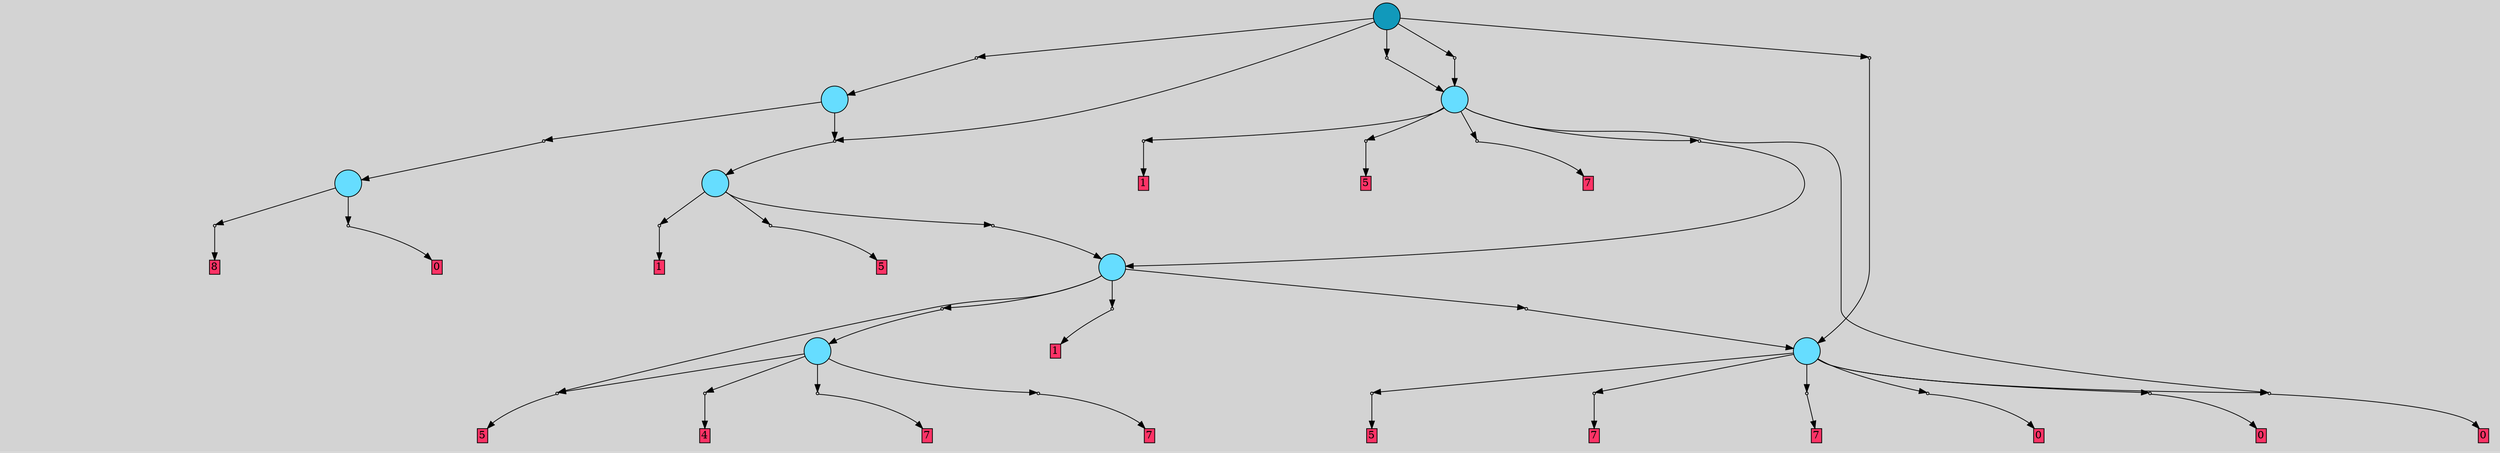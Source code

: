 // File exported with GEGELATI v1.3.1
// On the 2024-04-12 16:08:38
// With the File::TPGGraphDotExporter
digraph{
	graph[pad = "0.212, 0.055" bgcolor = lightgray]
	node[shape=circle style = filled label = ""]
		T0 [fillcolor="#66ddff"]
		T1 [fillcolor="#66ddff"]
		T2 [fillcolor="#66ddff"]
		T3 [fillcolor="#66ddff"]
		T4 [fillcolor="#66ddff"]
		T5 [fillcolor="#66ddff"]
		T6 [fillcolor="#66ddff"]
		T7 [fillcolor="#1199bb"]
		P0 [fillcolor="#cccccc" shape=point] //
		I0 [shape=box style=invis label="8|0&0|5#1|5#4|7#2|5#4|1#1|6&#92;n"]
		P0 -> I0[style=invis]
		A0 [fillcolor="#ff3366" shape=box margin=0.03 width=0 height=0 label="8"]
		T0 -> P0 -> A0
		P1 [fillcolor="#cccccc" shape=point] //
		I1 [shape=box style=invis label="6|0&3|0#0|7#0|1#1|6#1|6#0|6&#92;n"]
		P1 -> I1[style=invis]
		A1 [fillcolor="#ff3366" shape=box margin=0.03 width=0 height=0 label="0"]
		T0 -> P1 -> A1
		P2 [fillcolor="#cccccc" shape=point] //
		I2 [shape=box style=invis label="6|0&3|2#4|6#4|3#0|4#3|4#3|5&#92;n"]
		P2 -> I2[style=invis]
		A2 [fillcolor="#ff3366" shape=box margin=0.03 width=0 height=0 label="5"]
		T1 -> P2 -> A2
		P3 [fillcolor="#cccccc" shape=point] //
		I3 [shape=box style=invis label="3|0&3|1#2|0#2|3#2|3#4|1#4|3&#92;n"]
		P3 -> I3[style=invis]
		A3 [fillcolor="#ff3366" shape=box margin=0.03 width=0 height=0 label="7"]
		T1 -> P3 -> A3
		P4 [fillcolor="#cccccc" shape=point] //
		I4 [shape=box style=invis label="4|0&1|7#4|0#0|5#0|2#1|3#0|7&#92;n"]
		P4 -> I4[style=invis]
		A4 [fillcolor="#ff3366" shape=box margin=0.03 width=0 height=0 label="4"]
		T1 -> P4 -> A4
		P5 [fillcolor="#cccccc" shape=point] //
		I5 [shape=box style=invis label="2|0&3|1#2|5#4|4#0|6#3|7#0|6&#92;n"]
		P5 -> I5[style=invis]
		A5 [fillcolor="#ff3366" shape=box margin=0.03 width=0 height=0 label="7"]
		T1 -> P5 -> A5
		P6 [fillcolor="#cccccc" shape=point] //
		I6 [shape=box style=invis label="4|1&1|7#2|4#2|0#1|2#4|5#4|3&#92;n0|0&0|1#1|7#3|5#0|2#1|0#3|7&#92;n"]
		P6 -> I6[style=invis]
		A6 [fillcolor="#ff3366" shape=box margin=0.03 width=0 height=0 label="0"]
		T2 -> P6 -> A6
		P7 [fillcolor="#cccccc" shape=point] //
		I7 [shape=box style=invis label="2|0&3|1#2|5#4|4#0|6#3|7#0|6&#92;n"]
		P7 -> I7[style=invis]
		A7 [fillcolor="#ff3366" shape=box margin=0.03 width=0 height=0 label="7"]
		T2 -> P7 -> A7
		P8 [fillcolor="#cccccc" shape=point] //
		I8 [shape=box style=invis label="3|0&3|3#4|2#2|1#2|2#1|4#0|4&#92;n"]
		P8 -> I8[style=invis]
		A8 [fillcolor="#ff3366" shape=box margin=0.03 width=0 height=0 label="7"]
		T2 -> P8 -> A8
		P9 [fillcolor="#cccccc" shape=point] //
		I9 [shape=box style=invis label="6|0&2|0#2|2#0|3#2|2#3|6#2|6&#92;n"]
		P9 -> I9[style=invis]
		A9 [fillcolor="#ff3366" shape=box margin=0.03 width=0 height=0 label="0"]
		T2 -> P9 -> A9
		P10 [fillcolor="#cccccc" shape=point] //
		I10 [shape=box style=invis label="0|0&3|1#1|7#3|5#4|2#1|0#3|7&#92;n"]
		P10 -> I10[style=invis]
		A10 [fillcolor="#ff3366" shape=box margin=0.03 width=0 height=0 label="0"]
		T2 -> P10 -> A10
		P11 [fillcolor="#cccccc" shape=point] //
		I11 [shape=box style=invis label="0|1&1|2#3|2#2|4#1|5#4|3#4|1&#92;n2|0&0|1#3|5#4|6#3|5#4|7#3|1&#92;n"]
		P11 -> I11[style=invis]
		A11 [fillcolor="#ff3366" shape=box margin=0.03 width=0 height=0 label="5"]
		T2 -> P11 -> A11
		P12 [fillcolor="#cccccc" shape=point] //
		I12 [shape=box style=invis label="7|5&0|2#3|1#0|5#2|7#3|6#3|2&#92;n7|0&4|0#4|2#0|5#1|1#0|7#4|4&#92;n"]
		P12 -> I12[style=invis]
		T3 -> P12 -> T2
		P13 [fillcolor="#cccccc" shape=point] //
		I13 [shape=box style=invis label="6|0&1|3#0|4#1|3#4|4#4|1#2|6&#92;n"]
		P13 -> I13[style=invis]
		T3 -> P13 -> T1
		P14 [fillcolor="#cccccc" shape=point] //
		I14 [shape=box style=invis label="6|0&3|7#4|6#4|6#1|5#0|6#3|0&#92;n"]
		P14 -> I14[style=invis]
		A12 [fillcolor="#ff3366" shape=box margin=0.03 width=0 height=0 label="1"]
		T3 -> P14 -> A12
		T3 -> P2
		P15 [fillcolor="#cccccc" shape=point] //
		I15 [shape=box style=invis label="8|0&0|5#1|5#4|7#2|5#4|1#1|6&#92;n"]
		P15 -> I15[style=invis]
		T4 -> P15 -> T3
		P16 [fillcolor="#cccccc" shape=point] //
		I16 [shape=box style=invis label="6|0&3|2#4|6#4|3#0|4#3|4#3|5&#92;n"]
		P16 -> I16[style=invis]
		A13 [fillcolor="#ff3366" shape=box margin=0.03 width=0 height=0 label="5"]
		T4 -> P16 -> A13
		P17 [fillcolor="#cccccc" shape=point] //
		I17 [shape=box style=invis label="6|0&3|7#4|6#4|6#1|5#0|6#3|0&#92;n"]
		P17 -> I17[style=invis]
		A14 [fillcolor="#ff3366" shape=box margin=0.03 width=0 height=0 label="1"]
		T4 -> P17 -> A14
		P18 [fillcolor="#cccccc" shape=point] //
		I18 [shape=box style=invis label="6|0&3|7#4|6#4|6#1|5#0|6#3|0&#92;n"]
		P18 -> I18[style=invis]
		A15 [fillcolor="#ff3366" shape=box margin=0.03 width=0 height=0 label="1"]
		T5 -> P18 -> A15
		P19 [fillcolor="#cccccc" shape=point] //
		I19 [shape=box style=invis label="2|0&3|3#3|3#0|1#3|3#2|6#3|4&#92;n"]
		P19 -> I19[style=invis]
		T5 -> P19 -> T3
		P20 [fillcolor="#cccccc" shape=point] //
		I20 [shape=box style=invis label="6|0&3|2#4|6#4|3#0|4#3|4#3|5&#92;n"]
		P20 -> I20[style=invis]
		A16 [fillcolor="#ff3366" shape=box margin=0.03 width=0 height=0 label="5"]
		T5 -> P20 -> A16
		T5 -> P10
		P21 [fillcolor="#cccccc" shape=point] //
		I21 [shape=box style=invis label="5|0&1|5#3|5#2|2#0|4#0|2#1|5&#92;n"]
		P21 -> I21[style=invis]
		A17 [fillcolor="#ff3366" shape=box margin=0.03 width=0 height=0 label="7"]
		T5 -> P21 -> A17
		P22 [fillcolor="#cccccc" shape=point] //
		I22 [shape=box style=invis label="8|1&0|3#1|3#1|5#0|3#2|6#4|3&#92;n3|0&0|1#3|1#3|4#0|1#3|1#4|2&#92;n"]
		P22 -> I22[style=invis]
		T6 -> P22 -> T0
		P23 [fillcolor="#cccccc" shape=point] //
		I23 [shape=box style=invis label="8|0&3|2#4|4#4|3#0|6#3|4#3|0&#92;n"]
		P23 -> I23[style=invis]
		T6 -> P23 -> T4
		P24 [fillcolor="#cccccc" shape=point] //
		I24 [shape=box style=invis label="2|0&3|0#4|1#1|5#4|5#4|6#3|1&#92;n"]
		P24 -> I24[style=invis]
		T7 -> P24 -> T2
		P25 [fillcolor="#cccccc" shape=point] //
		I25 [shape=box style=invis label="8|0&3|2#4|6#4|3#0|6#3|4#3|5&#92;n"]
		P25 -> I25[style=invis]
		T7 -> P25 -> T5
		P26 [fillcolor="#cccccc" shape=point] //
		I26 [shape=box style=invis label="8|0&3|0#4|6#4|3#0|6#3|4#1|5&#92;n"]
		P26 -> I26[style=invis]
		T7 -> P26 -> T6
		T7 -> P23
		P27 [fillcolor="#cccccc" shape=point] //
		I27 [shape=box style=invis label="3|0&4|2#2|0#2|2#3|4#1|4#2|6&#92;n"]
		P27 -> I27[style=invis]
		T7 -> P27 -> T5
		{ rank= same T7 }
}
